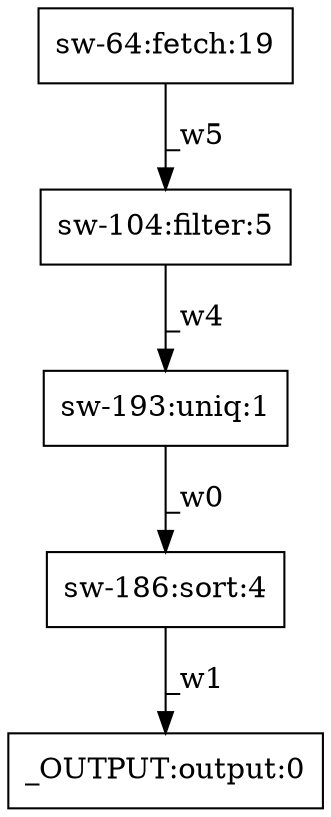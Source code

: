 digraph test1 { node [shape=box] "_OUTPUT" [label="_OUTPUT:output:0"];"sw-64" [label="sw-64:fetch:19"];"sw-193" [label="sw-193:uniq:1"];"sw-104" [label="sw-104:filter:5"];"sw-186" [label="sw-186:sort:4"];"sw-193" -> "sw-186" [label="_w0"];"sw-186" -> "_OUTPUT" [label="_w1"];"sw-104" -> "sw-193" [label="_w4"];"sw-64" -> "sw-104" [label="_w5"];}